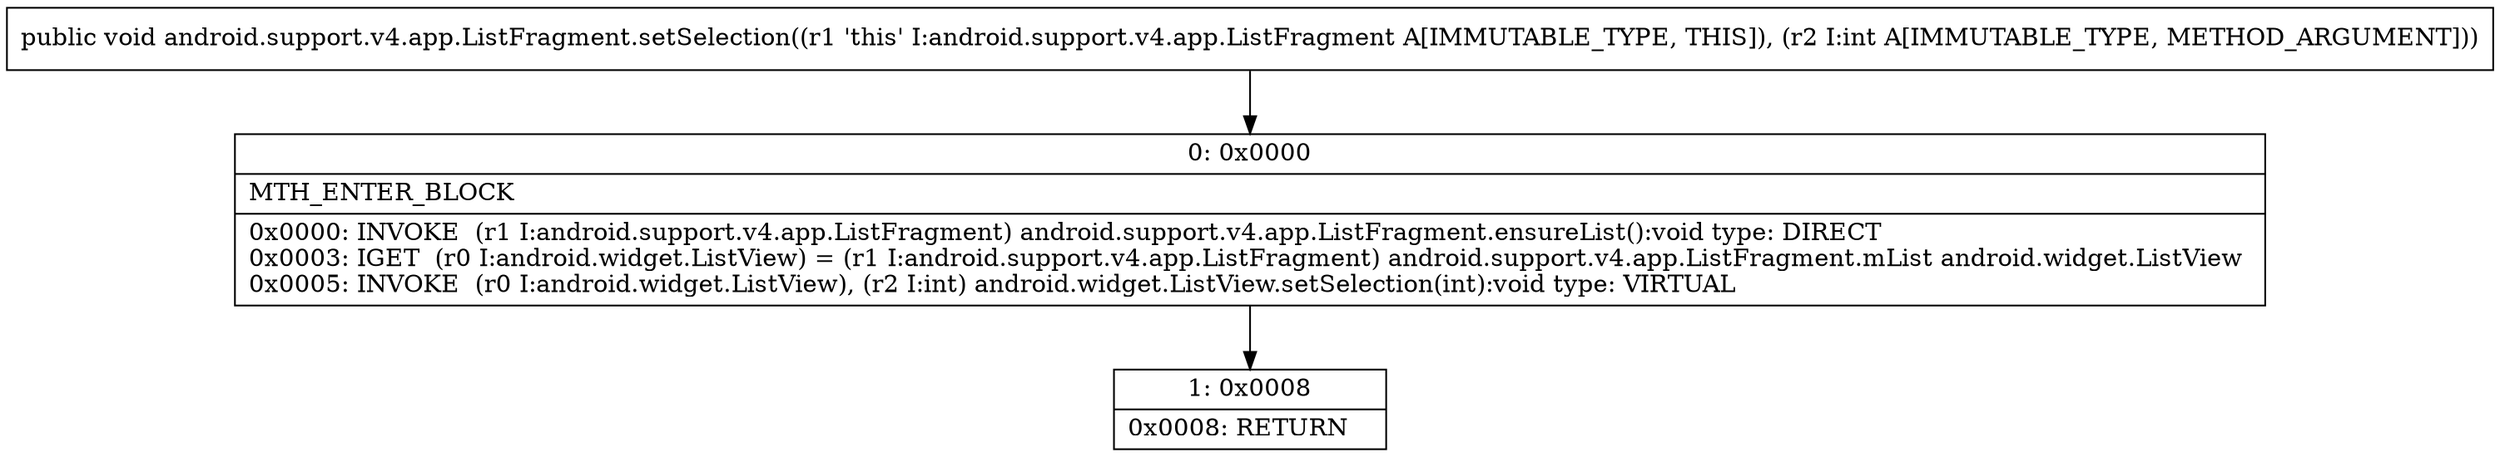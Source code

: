 digraph "CFG forandroid.support.v4.app.ListFragment.setSelection(I)V" {
Node_0 [shape=record,label="{0\:\ 0x0000|MTH_ENTER_BLOCK\l|0x0000: INVOKE  (r1 I:android.support.v4.app.ListFragment) android.support.v4.app.ListFragment.ensureList():void type: DIRECT \l0x0003: IGET  (r0 I:android.widget.ListView) = (r1 I:android.support.v4.app.ListFragment) android.support.v4.app.ListFragment.mList android.widget.ListView \l0x0005: INVOKE  (r0 I:android.widget.ListView), (r2 I:int) android.widget.ListView.setSelection(int):void type: VIRTUAL \l}"];
Node_1 [shape=record,label="{1\:\ 0x0008|0x0008: RETURN   \l}"];
MethodNode[shape=record,label="{public void android.support.v4.app.ListFragment.setSelection((r1 'this' I:android.support.v4.app.ListFragment A[IMMUTABLE_TYPE, THIS]), (r2 I:int A[IMMUTABLE_TYPE, METHOD_ARGUMENT])) }"];
MethodNode -> Node_0;
Node_0 -> Node_1;
}

